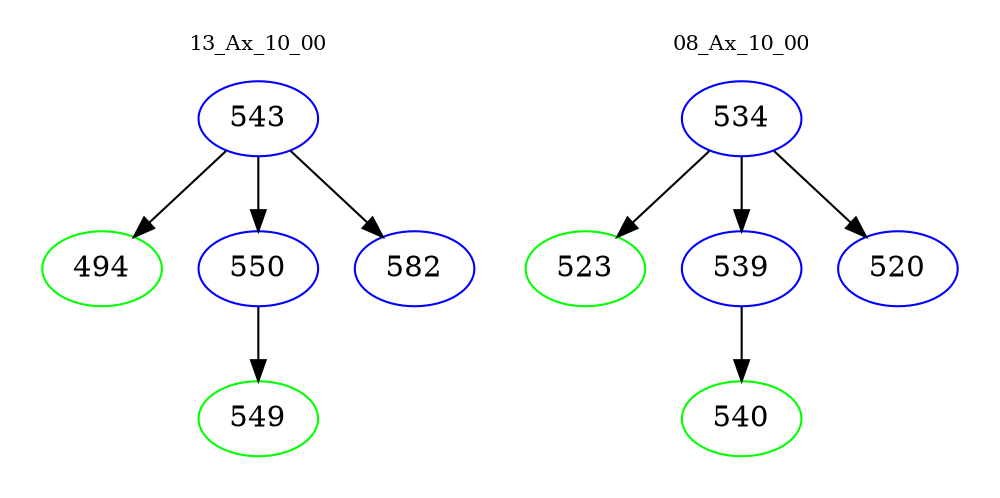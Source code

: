 digraph{
subgraph cluster_0 {
color = white
label = "13_Ax_10_00";
fontsize=10;
T0_543 [label="543", color="blue"]
T0_543 -> T0_494 [color="black"]
T0_494 [label="494", color="green"]
T0_543 -> T0_550 [color="black"]
T0_550 [label="550", color="blue"]
T0_550 -> T0_549 [color="black"]
T0_549 [label="549", color="green"]
T0_543 -> T0_582 [color="black"]
T0_582 [label="582", color="blue"]
}
subgraph cluster_1 {
color = white
label = "08_Ax_10_00";
fontsize=10;
T1_534 [label="534", color="blue"]
T1_534 -> T1_523 [color="black"]
T1_523 [label="523", color="green"]
T1_534 -> T1_539 [color="black"]
T1_539 [label="539", color="blue"]
T1_539 -> T1_540 [color="black"]
T1_540 [label="540", color="green"]
T1_534 -> T1_520 [color="black"]
T1_520 [label="520", color="blue"]
}
}
